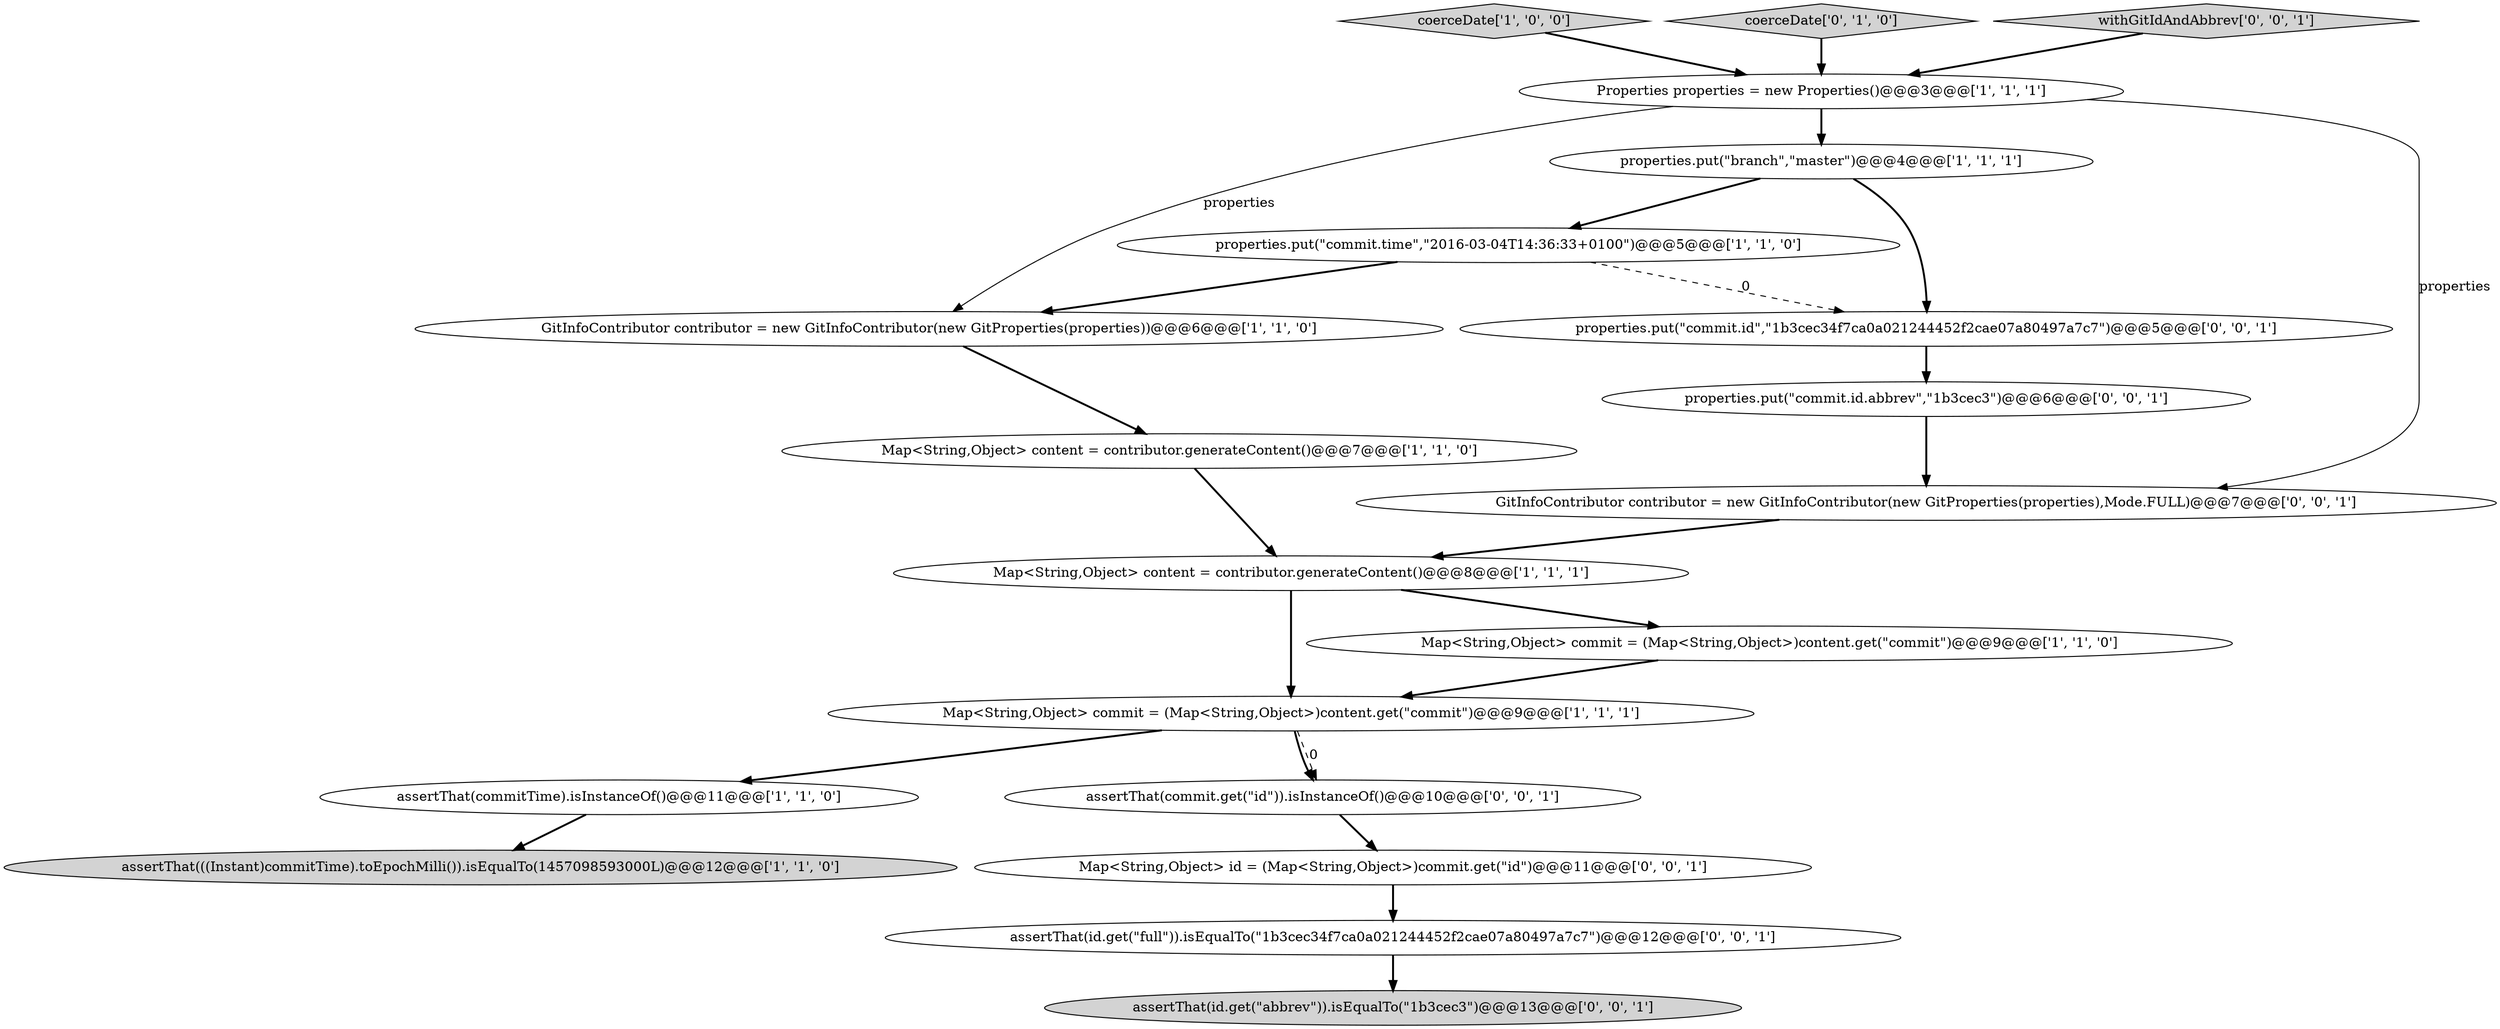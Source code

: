 digraph {
2 [style = filled, label = "assertThat(commitTime).isInstanceOf()@@@11@@@['1', '1', '0']", fillcolor = white, shape = ellipse image = "AAA0AAABBB1BBB"];
7 [style = filled, label = "Map<String,Object> content = contributor.generateContent()@@@8@@@['1', '1', '1']", fillcolor = white, shape = ellipse image = "AAA0AAABBB1BBB"];
0 [style = filled, label = "GitInfoContributor contributor = new GitInfoContributor(new GitProperties(properties))@@@6@@@['1', '1', '0']", fillcolor = white, shape = ellipse image = "AAA0AAABBB1BBB"];
18 [style = filled, label = "GitInfoContributor contributor = new GitInfoContributor(new GitProperties(properties),Mode.FULL)@@@7@@@['0', '0', '1']", fillcolor = white, shape = ellipse image = "AAA0AAABBB3BBB"];
19 [style = filled, label = "properties.put(\"commit.id.abbrev\",\"1b3cec3\")@@@6@@@['0', '0', '1']", fillcolor = white, shape = ellipse image = "AAA0AAABBB3BBB"];
10 [style = filled, label = "assertThat(((Instant)commitTime).toEpochMilli()).isEqualTo(1457098593000L)@@@12@@@['1', '1', '0']", fillcolor = lightgray, shape = ellipse image = "AAA0AAABBB1BBB"];
16 [style = filled, label = "assertThat(id.get(\"abbrev\")).isEqualTo(\"1b3cec3\")@@@13@@@['0', '0', '1']", fillcolor = lightgray, shape = ellipse image = "AAA0AAABBB3BBB"];
4 [style = filled, label = "properties.put(\"branch\",\"master\")@@@4@@@['1', '1', '1']", fillcolor = white, shape = ellipse image = "AAA0AAABBB1BBB"];
5 [style = filled, label = "coerceDate['1', '0', '0']", fillcolor = lightgray, shape = diamond image = "AAA0AAABBB1BBB"];
8 [style = filled, label = "Properties properties = new Properties()@@@3@@@['1', '1', '1']", fillcolor = white, shape = ellipse image = "AAA0AAABBB1BBB"];
11 [style = filled, label = "coerceDate['0', '1', '0']", fillcolor = lightgray, shape = diamond image = "AAA0AAABBB2BBB"];
12 [style = filled, label = "properties.put(\"commit.id\",\"1b3cec34f7ca0a021244452f2cae07a80497a7c7\")@@@5@@@['0', '0', '1']", fillcolor = white, shape = ellipse image = "AAA0AAABBB3BBB"];
15 [style = filled, label = "assertThat(id.get(\"full\")).isEqualTo(\"1b3cec34f7ca0a021244452f2cae07a80497a7c7\")@@@12@@@['0', '0', '1']", fillcolor = white, shape = ellipse image = "AAA0AAABBB3BBB"];
17 [style = filled, label = "Map<String,Object> id = (Map<String,Object>)commit.get(\"id\")@@@11@@@['0', '0', '1']", fillcolor = white, shape = ellipse image = "AAA0AAABBB3BBB"];
13 [style = filled, label = "assertThat(commit.get(\"id\")).isInstanceOf()@@@10@@@['0', '0', '1']", fillcolor = white, shape = ellipse image = "AAA0AAABBB3BBB"];
9 [style = filled, label = "Map<String,Object> commit = (Map<String,Object>)content.get(\"commit\")@@@9@@@['1', '1', '1']", fillcolor = white, shape = ellipse image = "AAA0AAABBB1BBB"];
3 [style = filled, label = "Map<String,Object> commit = (Map<String,Object>)content.get(\"commit\")@@@9@@@['1', '1', '0']", fillcolor = white, shape = ellipse image = "AAA0AAABBB1BBB"];
14 [style = filled, label = "withGitIdAndAbbrev['0', '0', '1']", fillcolor = lightgray, shape = diamond image = "AAA0AAABBB3BBB"];
1 [style = filled, label = "Map<String,Object> content = contributor.generateContent()@@@7@@@['1', '1', '0']", fillcolor = white, shape = ellipse image = "AAA0AAABBB1BBB"];
6 [style = filled, label = "properties.put(\"commit.time\",\"2016-03-04T14:36:33+0100\")@@@5@@@['1', '1', '0']", fillcolor = white, shape = ellipse image = "AAA0AAABBB1BBB"];
5->8 [style = bold, label=""];
19->18 [style = bold, label=""];
4->6 [style = bold, label=""];
9->2 [style = bold, label=""];
8->18 [style = solid, label="properties"];
6->0 [style = bold, label=""];
2->10 [style = bold, label=""];
15->16 [style = bold, label=""];
1->7 [style = bold, label=""];
7->3 [style = bold, label=""];
6->12 [style = dashed, label="0"];
3->9 [style = bold, label=""];
7->9 [style = bold, label=""];
13->17 [style = bold, label=""];
8->0 [style = solid, label="properties"];
0->1 [style = bold, label=""];
9->13 [style = dashed, label="0"];
17->15 [style = bold, label=""];
4->12 [style = bold, label=""];
11->8 [style = bold, label=""];
14->8 [style = bold, label=""];
8->4 [style = bold, label=""];
12->19 [style = bold, label=""];
18->7 [style = bold, label=""];
9->13 [style = bold, label=""];
}
